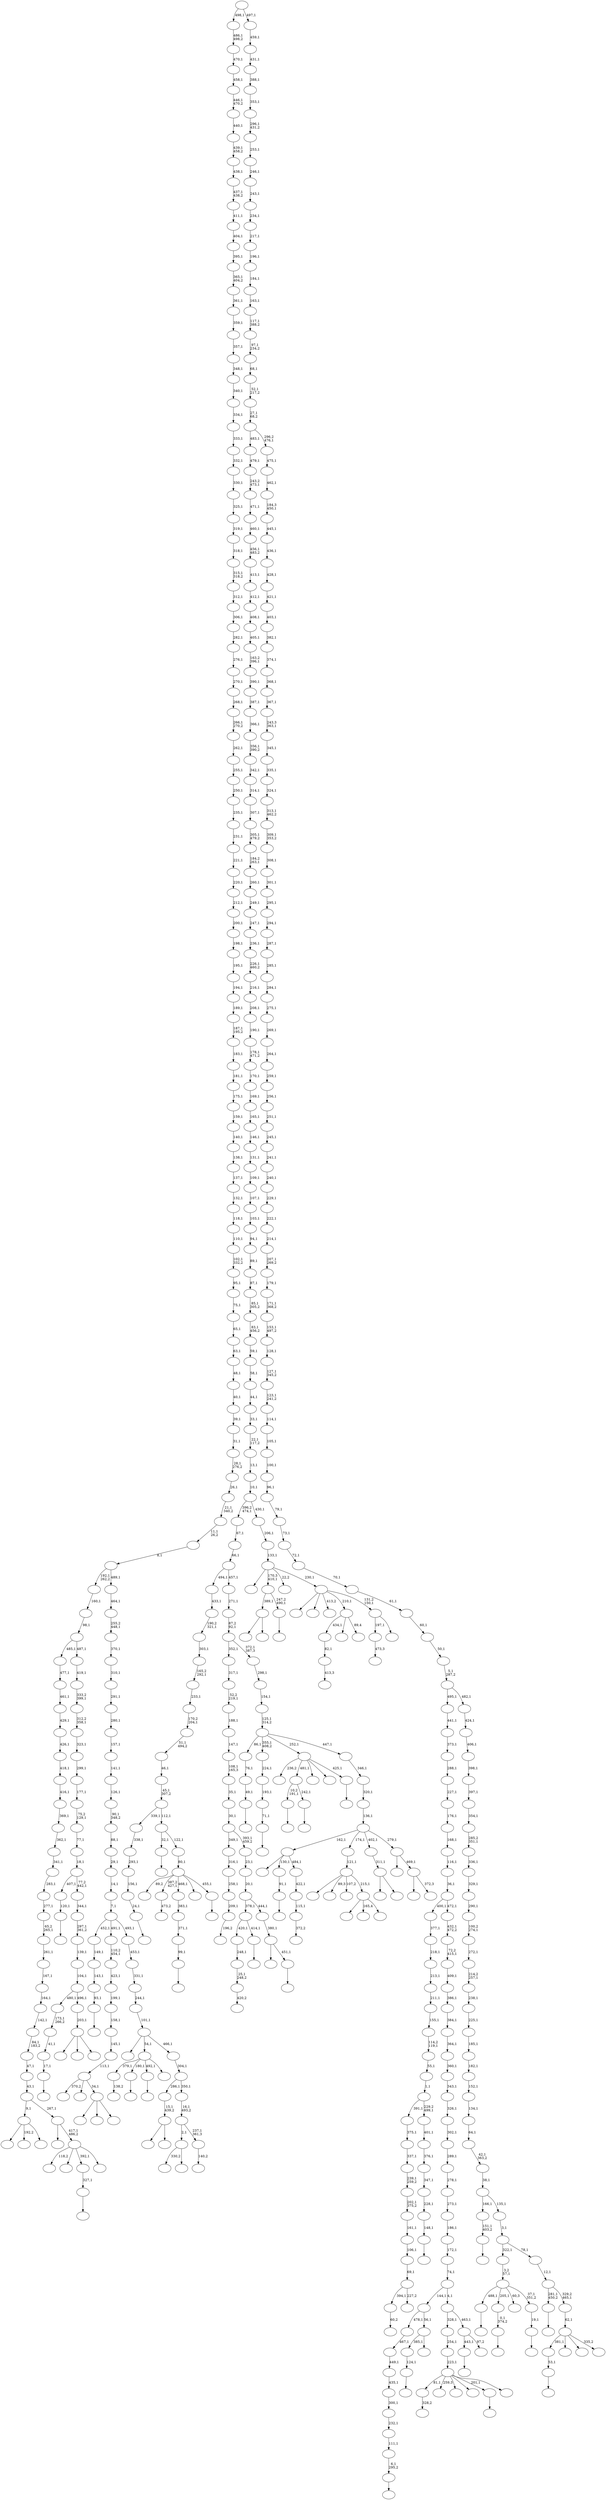 digraph T {
	600 [label=""]
	599 [label=""]
	598 [label=""]
	597 [label=""]
	596 [label=""]
	595 [label=""]
	594 [label=""]
	593 [label=""]
	592 [label=""]
	591 [label=""]
	590 [label=""]
	589 [label=""]
	588 [label=""]
	587 [label=""]
	586 [label=""]
	585 [label=""]
	584 [label=""]
	583 [label=""]
	582 [label=""]
	581 [label=""]
	580 [label=""]
	579 [label=""]
	578 [label=""]
	577 [label=""]
	576 [label=""]
	575 [label=""]
	574 [label=""]
	573 [label=""]
	572 [label=""]
	571 [label=""]
	570 [label=""]
	569 [label=""]
	568 [label=""]
	567 [label=""]
	566 [label=""]
	565 [label=""]
	564 [label=""]
	563 [label=""]
	562 [label=""]
	561 [label=""]
	560 [label=""]
	559 [label=""]
	558 [label=""]
	557 [label=""]
	556 [label=""]
	555 [label=""]
	554 [label=""]
	553 [label=""]
	552 [label=""]
	551 [label=""]
	550 [label=""]
	549 [label=""]
	548 [label=""]
	547 [label=""]
	546 [label=""]
	545 [label=""]
	544 [label=""]
	543 [label=""]
	542 [label=""]
	541 [label=""]
	540 [label=""]
	539 [label=""]
	538 [label=""]
	537 [label=""]
	536 [label=""]
	535 [label=""]
	534 [label=""]
	533 [label=""]
	532 [label=""]
	531 [label=""]
	530 [label=""]
	529 [label=""]
	528 [label=""]
	527 [label=""]
	526 [label=""]
	525 [label=""]
	524 [label=""]
	523 [label=""]
	522 [label=""]
	521 [label=""]
	520 [label=""]
	519 [label=""]
	518 [label=""]
	517 [label=""]
	516 [label=""]
	515 [label=""]
	514 [label=""]
	513 [label=""]
	512 [label=""]
	511 [label=""]
	510 [label=""]
	509 [label=""]
	508 [label=""]
	507 [label=""]
	506 [label=""]
	505 [label=""]
	504 [label=""]
	503 [label=""]
	502 [label=""]
	501 [label=""]
	500 [label=""]
	499 [label=""]
	498 [label=""]
	497 [label=""]
	496 [label=""]
	495 [label=""]
	494 [label=""]
	493 [label=""]
	492 [label=""]
	491 [label=""]
	490 [label=""]
	489 [label=""]
	488 [label=""]
	487 [label=""]
	486 [label=""]
	485 [label=""]
	484 [label=""]
	483 [label=""]
	482 [label=""]
	481 [label=""]
	480 [label=""]
	479 [label=""]
	478 [label=""]
	477 [label=""]
	476 [label=""]
	475 [label=""]
	474 [label=""]
	473 [label=""]
	472 [label=""]
	471 [label=""]
	470 [label=""]
	469 [label=""]
	468 [label=""]
	467 [label=""]
	466 [label=""]
	465 [label=""]
	464 [label=""]
	463 [label=""]
	462 [label=""]
	461 [label=""]
	460 [label=""]
	459 [label=""]
	458 [label=""]
	457 [label=""]
	456 [label=""]
	455 [label=""]
	454 [label=""]
	453 [label=""]
	452 [label=""]
	451 [label=""]
	450 [label=""]
	449 [label=""]
	448 [label=""]
	447 [label=""]
	446 [label=""]
	445 [label=""]
	444 [label=""]
	443 [label=""]
	442 [label=""]
	441 [label=""]
	440 [label=""]
	439 [label=""]
	438 [label=""]
	437 [label=""]
	436 [label=""]
	435 [label=""]
	434 [label=""]
	433 [label=""]
	432 [label=""]
	431 [label=""]
	430 [label=""]
	429 [label=""]
	428 [label=""]
	427 [label=""]
	426 [label=""]
	425 [label=""]
	424 [label=""]
	423 [label=""]
	422 [label=""]
	421 [label=""]
	420 [label=""]
	419 [label=""]
	418 [label=""]
	417 [label=""]
	416 [label=""]
	415 [label=""]
	414 [label=""]
	413 [label=""]
	412 [label=""]
	411 [label=""]
	410 [label=""]
	409 [label=""]
	408 [label=""]
	407 [label=""]
	406 [label=""]
	405 [label=""]
	404 [label=""]
	403 [label=""]
	402 [label=""]
	401 [label=""]
	400 [label=""]
	399 [label=""]
	398 [label=""]
	397 [label=""]
	396 [label=""]
	395 [label=""]
	394 [label=""]
	393 [label=""]
	392 [label=""]
	391 [label=""]
	390 [label=""]
	389 [label=""]
	388 [label=""]
	387 [label=""]
	386 [label=""]
	385 [label=""]
	384 [label=""]
	383 [label=""]
	382 [label=""]
	381 [label=""]
	380 [label=""]
	379 [label=""]
	378 [label=""]
	377 [label=""]
	376 [label=""]
	375 [label=""]
	374 [label=""]
	373 [label=""]
	372 [label=""]
	371 [label=""]
	370 [label=""]
	369 [label=""]
	368 [label=""]
	367 [label=""]
	366 [label=""]
	365 [label=""]
	364 [label=""]
	363 [label=""]
	362 [label=""]
	361 [label=""]
	360 [label=""]
	359 [label=""]
	358 [label=""]
	357 [label=""]
	356 [label=""]
	355 [label=""]
	354 [label=""]
	353 [label=""]
	352 [label=""]
	351 [label=""]
	350 [label=""]
	349 [label=""]
	348 [label=""]
	347 [label=""]
	346 [label=""]
	345 [label=""]
	344 [label=""]
	343 [label=""]
	342 [label=""]
	341 [label=""]
	340 [label=""]
	339 [label=""]
	338 [label=""]
	337 [label=""]
	336 [label=""]
	335 [label=""]
	334 [label=""]
	333 [label=""]
	332 [label=""]
	331 [label=""]
	330 [label=""]
	329 [label=""]
	328 [label=""]
	327 [label=""]
	326 [label=""]
	325 [label=""]
	324 [label=""]
	323 [label=""]
	322 [label=""]
	321 [label=""]
	320 [label=""]
	319 [label=""]
	318 [label=""]
	317 [label=""]
	316 [label=""]
	315 [label=""]
	314 [label=""]
	313 [label=""]
	312 [label=""]
	311 [label=""]
	310 [label=""]
	309 [label=""]
	308 [label=""]
	307 [label=""]
	306 [label=""]
	305 [label=""]
	304 [label=""]
	303 [label=""]
	302 [label=""]
	301 [label=""]
	300 [label=""]
	299 [label=""]
	298 [label=""]
	297 [label=""]
	296 [label=""]
	295 [label=""]
	294 [label=""]
	293 [label=""]
	292 [label=""]
	291 [label=""]
	290 [label=""]
	289 [label=""]
	288 [label=""]
	287 [label=""]
	286 [label=""]
	285 [label=""]
	284 [label=""]
	283 [label=""]
	282 [label=""]
	281 [label=""]
	280 [label=""]
	279 [label=""]
	278 [label=""]
	277 [label=""]
	276 [label=""]
	275 [label=""]
	274 [label=""]
	273 [label=""]
	272 [label=""]
	271 [label=""]
	270 [label=""]
	269 [label=""]
	268 [label=""]
	267 [label=""]
	266 [label=""]
	265 [label=""]
	264 [label=""]
	263 [label=""]
	262 [label=""]
	261 [label=""]
	260 [label=""]
	259 [label=""]
	258 [label=""]
	257 [label=""]
	256 [label=""]
	255 [label=""]
	254 [label=""]
	253 [label=""]
	252 [label=""]
	251 [label=""]
	250 [label=""]
	249 [label=""]
	248 [label=""]
	247 [label=""]
	246 [label=""]
	245 [label=""]
	244 [label=""]
	243 [label=""]
	242 [label=""]
	241 [label=""]
	240 [label=""]
	239 [label=""]
	238 [label=""]
	237 [label=""]
	236 [label=""]
	235 [label=""]
	234 [label=""]
	233 [label=""]
	232 [label=""]
	231 [label=""]
	230 [label=""]
	229 [label=""]
	228 [label=""]
	227 [label=""]
	226 [label=""]
	225 [label=""]
	224 [label=""]
	223 [label=""]
	222 [label=""]
	221 [label=""]
	220 [label=""]
	219 [label=""]
	218 [label=""]
	217 [label=""]
	216 [label=""]
	215 [label=""]
	214 [label=""]
	213 [label=""]
	212 [label=""]
	211 [label=""]
	210 [label=""]
	209 [label=""]
	208 [label=""]
	207 [label=""]
	206 [label=""]
	205 [label=""]
	204 [label=""]
	203 [label=""]
	202 [label=""]
	201 [label=""]
	200 [label=""]
	199 [label=""]
	198 [label=""]
	197 [label=""]
	196 [label=""]
	195 [label=""]
	194 [label=""]
	193 [label=""]
	192 [label=""]
	191 [label=""]
	190 [label=""]
	189 [label=""]
	188 [label=""]
	187 [label=""]
	186 [label=""]
	185 [label=""]
	184 [label=""]
	183 [label=""]
	182 [label=""]
	181 [label=""]
	180 [label=""]
	179 [label=""]
	178 [label=""]
	177 [label=""]
	176 [label=""]
	175 [label=""]
	174 [label=""]
	173 [label=""]
	172 [label=""]
	171 [label=""]
	170 [label=""]
	169 [label=""]
	168 [label=""]
	167 [label=""]
	166 [label=""]
	165 [label=""]
	164 [label=""]
	163 [label=""]
	162 [label=""]
	161 [label=""]
	160 [label=""]
	159 [label=""]
	158 [label=""]
	157 [label=""]
	156 [label=""]
	155 [label=""]
	154 [label=""]
	153 [label=""]
	152 [label=""]
	151 [label=""]
	150 [label=""]
	149 [label=""]
	148 [label=""]
	147 [label=""]
	146 [label=""]
	145 [label=""]
	144 [label=""]
	143 [label=""]
	142 [label=""]
	141 [label=""]
	140 [label=""]
	139 [label=""]
	138 [label=""]
	137 [label=""]
	136 [label=""]
	135 [label=""]
	134 [label=""]
	133 [label=""]
	132 [label=""]
	131 [label=""]
	130 [label=""]
	129 [label=""]
	128 [label=""]
	127 [label=""]
	126 [label=""]
	125 [label=""]
	124 [label=""]
	123 [label=""]
	122 [label=""]
	121 [label=""]
	120 [label=""]
	119 [label=""]
	118 [label=""]
	117 [label=""]
	116 [label=""]
	115 [label=""]
	114 [label=""]
	113 [label=""]
	112 [label=""]
	111 [label=""]
	110 [label=""]
	109 [label=""]
	108 [label=""]
	107 [label=""]
	106 [label=""]
	105 [label=""]
	104 [label=""]
	103 [label=""]
	102 [label=""]
	101 [label=""]
	100 [label=""]
	99 [label=""]
	98 [label=""]
	97 [label=""]
	96 [label=""]
	95 [label=""]
	94 [label=""]
	93 [label=""]
	92 [label=""]
	91 [label=""]
	90 [label=""]
	89 [label=""]
	88 [label=""]
	87 [label=""]
	86 [label=""]
	85 [label=""]
	84 [label=""]
	83 [label=""]
	82 [label=""]
	81 [label=""]
	80 [label=""]
	79 [label=""]
	78 [label=""]
	77 [label=""]
	76 [label=""]
	75 [label=""]
	74 [label=""]
	73 [label=""]
	72 [label=""]
	71 [label=""]
	70 [label=""]
	69 [label=""]
	68 [label=""]
	67 [label=""]
	66 [label=""]
	65 [label=""]
	64 [label=""]
	63 [label=""]
	62 [label=""]
	61 [label=""]
	60 [label=""]
	59 [label=""]
	58 [label=""]
	57 [label=""]
	56 [label=""]
	55 [label=""]
	54 [label=""]
	53 [label=""]
	52 [label=""]
	51 [label=""]
	50 [label=""]
	49 [label=""]
	48 [label=""]
	47 [label=""]
	46 [label=""]
	45 [label=""]
	44 [label=""]
	43 [label=""]
	42 [label=""]
	41 [label=""]
	40 [label=""]
	39 [label=""]
	38 [label=""]
	37 [label=""]
	36 [label=""]
	35 [label=""]
	34 [label=""]
	33 [label=""]
	32 [label=""]
	31 [label=""]
	30 [label=""]
	29 [label=""]
	28 [label=""]
	27 [label=""]
	26 [label=""]
	25 [label=""]
	24 [label=""]
	23 [label=""]
	22 [label=""]
	21 [label=""]
	20 [label=""]
	19 [label=""]
	18 [label=""]
	17 [label=""]
	16 [label=""]
	15 [label=""]
	14 [label=""]
	13 [label=""]
	12 [label=""]
	11 [label=""]
	10 [label=""]
	9 [label=""]
	8 [label=""]
	7 [label=""]
	6 [label=""]
	5 [label=""]
	4 [label=""]
	3 [label=""]
	2 [label=""]
	1 [label=""]
	0 [label=""]
	594 -> 595 [label="328,2"]
	592 -> 593 [label=""]
	586 -> 598 [label=""]
	586 -> 587 [label=""]
	584 -> 585 [label=""]
	583 -> 584 [label="49,1"]
	582 -> 583 [label="76,1"]
	579 -> 580 [label=""]
	575 -> 576 [label=""]
	573 -> 574 [label=""]
	572 -> 573 [label="71,1"]
	571 -> 572 [label="193,1"]
	570 -> 571 [label="224,1"]
	568 -> 569 [label=""]
	567 -> 568 [label="53,1"]
	562 -> 563 [label="138,2"]
	560 -> 561 [label="60,2"]
	558 -> 559 [label=""]
	557 -> 558 [label="120,1"]
	555 -> 556 [label="413,3"]
	554 -> 555 [label="82,1"]
	552 -> 553 [label=""]
	551 -> 552 [label="91,1"]
	549 -> 550 [label=""]
	548 -> 549 [label="0,1\n374,2"]
	546 -> 547 [label=""]
	545 -> 546 [label="6,1\n295,2"]
	544 -> 545 [label="111,1"]
	543 -> 544 [label="232,1"]
	542 -> 543 [label="300,1"]
	541 -> 542 [label="435,1"]
	540 -> 541 [label="449,1"]
	539 -> 540 [label="467,1"]
	537 -> 538 [label=""]
	536 -> 575 [label="10,2\n191,1"]
	536 -> 537 [label="242,1"]
	534 -> 535 [label=""]
	531 -> 532 [label=""]
	525 -> 526 [label=""]
	524 -> 525 [label="124,1"]
	522 -> 523 [label="473,2"]
	519 -> 520 [label=""]
	516 -> 517 [label="420,2"]
	515 -> 516 [label="25,1\n248,2"]
	514 -> 515 [label="248,1"]
	510 -> 511 [label=""]
	509 -> 510 [label="99,1"]
	508 -> 509 [label="371,1"]
	507 -> 508 [label="383,1"]
	505 -> 506 [label="196,2"]
	504 -> 505 [label="209,1"]
	503 -> 504 [label="258,1"]
	502 -> 503 [label="316,1"]
	500 -> 501 [label=""]
	499 -> 514 [label="420,1"]
	499 -> 500 [label="414,1"]
	496 -> 497 [label=""]
	495 -> 513 [label=""]
	495 -> 496 [label="451,1"]
	494 -> 495 [label="380,1"]
	493 -> 499 [label="378,1"]
	493 -> 494 [label="444,1"]
	492 -> 493 [label="20,1"]
	491 -> 492 [label="23,1"]
	490 -> 502 [label="349,1"]
	490 -> 491 [label="393,1\n459,2"]
	489 -> 490 [label="30,1"]
	488 -> 489 [label="35,1"]
	487 -> 488 [label="108,1\n165,3"]
	486 -> 487 [label="147,1"]
	485 -> 486 [label="188,1"]
	484 -> 485 [label="52,2\n219,1"]
	483 -> 484 [label="317,1"]
	476 -> 477 [label="372,2"]
	475 -> 476 [label="115,1"]
	474 -> 475 [label="422,1"]
	473 -> 600 [label=""]
	473 -> 551 [label="130,1"]
	473 -> 474 [label="484,1"]
	471 -> 472 [label="473,3"]
	467 -> 468 [label=""]
	465 -> 466 [label=""]
	464 -> 465 [label="17,1"]
	463 -> 464 [label="41,1"]
	462 -> 463 [label="173,1\n266,2"]
	458 -> 459 [label=""]
	457 -> 458 [label="24,1"]
	456 -> 457 [label="156,1"]
	455 -> 456 [label="293,1"]
	454 -> 455 [label="338,1"]
	450 -> 451 [label=""]
	449 -> 450 [label="327,1"]
	447 -> 448 [label=""]
	445 -> 533 [label=""]
	445 -> 446 [label=""]
	444 -> 445 [label="15,1\n439,2"]
	441 -> 560 [label="394,1"]
	441 -> 442 [label="227,2"]
	440 -> 441 [label="69,1"]
	439 -> 440 [label="106,1"]
	438 -> 439 [label="161,1"]
	437 -> 438 [label="202,1\n375,2"]
	436 -> 437 [label="239,1\n259,2"]
	435 -> 436 [label="337,1"]
	434 -> 435 [label="375,1"]
	432 -> 433 [label=""]
	431 -> 432 [label="93,1"]
	430 -> 431 [label="143,1"]
	429 -> 430 [label="149,1"]
	427 -> 512 [label=""]
	427 -> 461 [label="192,2"]
	427 -> 428 [label=""]
	424 -> 425 [label=""]
	423 -> 596 [label="236,2"]
	423 -> 536 [label="481,1"]
	423 -> 469 [label=""]
	423 -> 460 [label=""]
	423 -> 424 [label="425,1"]
	421 -> 594 [label="81,1"]
	421 -> 590 [label="259,3"]
	421 -> 482 [label=""]
	421 -> 478 [label=""]
	421 -> 467 [label="201,1"]
	421 -> 422 [label=""]
	420 -> 421 [label="223,1"]
	419 -> 420 [label="254,1"]
	417 -> 562 [label="379,1"]
	417 -> 519 [label="180,1"]
	417 -> 447 [label="492,1"]
	417 -> 418 [label=""]
	415 -> 554 [label="434,1"]
	415 -> 453 [label=""]
	415 -> 416 [label="89,4"]
	413 -> 524 [label="385,1"]
	413 -> 414 [label=""]
	412 -> 539 [label="478,1"]
	412 -> 413 [label="56,1"]
	409 -> 410 [label=""]
	408 -> 597 [label="89,2"]
	408 -> 522 [label="387,2\n427,1"]
	408 -> 507 [label="468,1"]
	408 -> 452 [label=""]
	408 -> 409 [label="455,1"]
	407 -> 408 [label="80,1"]
	406 -> 579 [label="32,1"]
	406 -> 407 [label="122,1"]
	405 -> 454 [label="339,1"]
	405 -> 406 [label="112,1"]
	404 -> 405 [label="45,1\n307,2"]
	403 -> 404 [label="46,1"]
	402 -> 403 [label="51,1\n494,2"]
	401 -> 402 [label="170,2\n204,1"]
	400 -> 401 [label="233,1"]
	399 -> 400 [label="165,2\n292,1"]
	398 -> 399 [label="303,1"]
	397 -> 398 [label="190,2\n321,1"]
	396 -> 397 [label="433,1"]
	392 -> 588 [label=""]
	392 -> 395 [label="165,4"]
	392 -> 393 [label=""]
	391 -> 521 [label=""]
	391 -> 518 [label="89,3"]
	391 -> 443 [label="107,2"]
	391 -> 392 [label="215,1"]
	390 -> 391 [label="121,1"]
	388 -> 389 [label=""]
	387 -> 388 [label="148,1"]
	386 -> 387 [label="228,1"]
	385 -> 386 [label="347,1"]
	384 -> 385 [label="376,1"]
	383 -> 384 [label="401,1"]
	382 -> 434 [label="391,1"]
	382 -> 383 [label="229,2\n499,1"]
	381 -> 382 [label="1,1"]
	380 -> 381 [label="55,1"]
	379 -> 380 [label="114,2\n119,1"]
	378 -> 379 [label="155,1"]
	377 -> 378 [label="211,1"]
	376 -> 377 [label="213,1"]
	375 -> 376 [label="218,1"]
	374 -> 375 [label="377,1"]
	372 -> 373 [label=""]
	371 -> 586 [label="389,1"]
	371 -> 372 [label="247,2\n490,1"]
	369 -> 564 [label="118,2"]
	369 -> 528 [label=""]
	369 -> 449 [label="392,1"]
	369 -> 370 [label=""]
	368 -> 599 [label=""]
	368 -> 369 [label="417,1\n486,2"]
	367 -> 427 [label="9,1"]
	367 -> 368 [label="267,1"]
	366 -> 367 [label="43,1"]
	365 -> 366 [label="47,1"]
	364 -> 365 [label="84,1\n183,2"]
	363 -> 364 [label="142,1"]
	362 -> 363 [label="164,1"]
	361 -> 362 [label="167,1"]
	360 -> 361 [label="261,1"]
	359 -> 360 [label="65,2\n265,1"]
	358 -> 359 [label="277,1"]
	357 -> 358 [label="283,1"]
	356 -> 357 [label="341,1"]
	355 -> 356 [label="362,1"]
	354 -> 355 [label="369,1"]
	353 -> 354 [label="416,1"]
	352 -> 353 [label="418,1"]
	351 -> 352 [label="426,1"]
	350 -> 351 [label="429,1"]
	349 -> 350 [label="461,1"]
	348 -> 349 [label="477,1"]
	346 -> 347 [label=""]
	345 -> 346 [label="151,1\n403,2"]
	343 -> 344 [label=""]
	342 -> 343 [label="19,1"]
	341 -> 592 [label="488,1"]
	341 -> 548 [label="205,1"]
	341 -> 530 [label="60,3"]
	341 -> 342 [label="37,1\n351,2"]
	340 -> 341 [label="3,2\n57,1"]
	338 -> 479 [label="330,2"]
	338 -> 339 [label=""]
	336 -> 529 [label=""]
	336 -> 480 [label=""]
	336 -> 337 [label=""]
	335 -> 581 [label="370,2"]
	335 -> 498 [label=""]
	335 -> 336 [label="34,1"]
	334 -> 335 [label="113,1"]
	333 -> 334 [label="145,1"]
	332 -> 333 [label="158,1"]
	331 -> 332 [label="199,1"]
	330 -> 331 [label="423,1"]
	329 -> 330 [label="110,2\n454,1"]
	327 -> 589 [label=""]
	327 -> 328 [label=""]
	326 -> 327 [label="311,1"]
	324 -> 578 [label=""]
	324 -> 325 [label="372,3"]
	323 -> 565 [label=""]
	323 -> 324 [label="469,1"]
	322 -> 473 [label="162,1"]
	322 -> 390 [label="174,1"]
	322 -> 326 [label="402,1"]
	322 -> 323 [label="279,1"]
	321 -> 322 [label="136,1"]
	320 -> 321 [label="320,1"]
	319 -> 320 [label="346,1"]
	318 -> 582 [label="86,1"]
	318 -> 570 [label="355,1\n408,2"]
	318 -> 423 [label="252,1"]
	318 -> 319 [label="447,1"]
	317 -> 318 [label="125,1\n314,2"]
	316 -> 317 [label="154,1"]
	315 -> 316 [label="298,1"]
	314 -> 483 [label="352,1"]
	314 -> 315 [label="372,1\n387,3"]
	313 -> 314 [label="87,2\n92,1"]
	312 -> 313 [label="271,1"]
	311 -> 396 [label="494,1"]
	311 -> 312 [label="457,1"]
	310 -> 311 [label="66,1"]
	309 -> 310 [label="67,1"]
	307 -> 531 [label="443,1"]
	307 -> 308 [label="97,2"]
	306 -> 419 [label="328,1"]
	306 -> 307 [label="463,1"]
	305 -> 412 [label="144,1"]
	305 -> 306 [label="4,1"]
	304 -> 305 [label="74,1"]
	303 -> 304 [label="172,1"]
	302 -> 303 [label="186,1"]
	301 -> 302 [label="273,1"]
	300 -> 301 [label="278,1"]
	299 -> 300 [label="289,1"]
	298 -> 299 [label="302,1"]
	297 -> 298 [label="326,1"]
	296 -> 297 [label="343,1"]
	295 -> 296 [label="360,1"]
	294 -> 295 [label="364,1"]
	293 -> 294 [label="384,1"]
	292 -> 293 [label="386,1"]
	291 -> 292 [label="409,1"]
	290 -> 291 [label="72,2\n415,1"]
	289 -> 290 [label="432,1\n472,2"]
	288 -> 374 [label="400,1"]
	288 -> 289 [label="472,1"]
	287 -> 288 [label="36,1"]
	286 -> 287 [label="116,1"]
	285 -> 286 [label="168,1"]
	284 -> 285 [label="176,1"]
	283 -> 284 [label="227,1"]
	282 -> 283 [label="288,1"]
	281 -> 282 [label="373,1"]
	280 -> 281 [label="441,1"]
	277 -> 411 [label=""]
	277 -> 394 [label=""]
	277 -> 278 [label=""]
	276 -> 277 [label="203,1"]
	275 -> 462 [label="480,1"]
	275 -> 276 [label="496,1"]
	274 -> 275 [label="104,1"]
	273 -> 274 [label="139,1"]
	272 -> 273 [label="297,1\n361,2"]
	271 -> 272 [label="344,1"]
	270 -> 557 [label="407,1"]
	270 -> 271 [label="77,2\n442,1"]
	269 -> 270 [label="18,1"]
	268 -> 269 [label="77,1"]
	267 -> 268 [label="75,2\n129,1"]
	266 -> 267 [label="177,1"]
	265 -> 266 [label="299,1"]
	264 -> 265 [label="323,1"]
	263 -> 264 [label="312,2\n358,1"]
	262 -> 263 [label="333,2\n399,1"]
	261 -> 262 [label="419,1"]
	260 -> 348 [label="485,1"]
	260 -> 261 [label="487,1"]
	259 -> 260 [label="98,1"]
	258 -> 259 [label="160,1"]
	256 -> 257 [label="140,2"]
	255 -> 338 [label="2,1"]
	255 -> 256 [label="237,1\n361,3"]
	254 -> 255 [label="16,1\n493,2"]
	253 -> 444 [label="286,1"]
	253 -> 254 [label="350,1"]
	252 -> 253 [label="304,1"]
	251 -> 470 [label=""]
	251 -> 417 [label="54,1"]
	251 -> 252 [label="466,1"]
	250 -> 251 [label="101,1"]
	249 -> 250 [label="244,1"]
	248 -> 249 [label="331,1"]
	247 -> 248 [label="453,1"]
	246 -> 429 [label="452,1"]
	246 -> 329 [label="491,1"]
	246 -> 247 [label="493,1"]
	245 -> 246 [label="7,1"]
	244 -> 245 [label="14,1"]
	243 -> 244 [label="29,1"]
	242 -> 243 [label="88,1"]
	241 -> 242 [label="90,1\n348,2"]
	240 -> 241 [label="126,1"]
	239 -> 240 [label="141,1"]
	238 -> 239 [label="157,1"]
	237 -> 238 [label="280,1"]
	236 -> 237 [label="291,1"]
	235 -> 236 [label="310,1"]
	234 -> 235 [label="370,1"]
	233 -> 234 [label="255,2\n448,1"]
	232 -> 233 [label="464,1"]
	231 -> 258 [label="192,1\n262,2"]
	231 -> 232 [label="489,1"]
	230 -> 231 [label="8,1"]
	229 -> 230 [label="11,1\n26,2"]
	228 -> 229 [label="21,1\n340,2"]
	227 -> 228 [label="26,1"]
	226 -> 227 [label="28,1\n276,2"]
	225 -> 226 [label="31,1"]
	224 -> 225 [label="39,1"]
	223 -> 224 [label="40,1"]
	222 -> 223 [label="48,1"]
	221 -> 222 [label="63,1"]
	220 -> 221 [label="65,1"]
	219 -> 220 [label="75,1"]
	218 -> 219 [label="95,1"]
	217 -> 218 [label="102,1\n332,2"]
	216 -> 217 [label="110,1"]
	215 -> 216 [label="118,1"]
	214 -> 215 [label="132,1"]
	213 -> 214 [label="137,1"]
	212 -> 213 [label="138,1"]
	211 -> 212 [label="140,1"]
	210 -> 211 [label="159,1"]
	209 -> 210 [label="175,1"]
	208 -> 209 [label="181,1"]
	207 -> 208 [label="183,1"]
	206 -> 207 [label="187,1\n195,2"]
	205 -> 206 [label="189,1"]
	204 -> 205 [label="194,1"]
	203 -> 204 [label="195,1"]
	202 -> 203 [label="198,1"]
	201 -> 202 [label="200,1"]
	200 -> 201 [label="212,1"]
	199 -> 200 [label="220,1"]
	198 -> 199 [label="221,1"]
	197 -> 198 [label="231,1"]
	196 -> 197 [label="235,1"]
	195 -> 196 [label="250,1"]
	194 -> 195 [label="255,1"]
	193 -> 194 [label="262,1"]
	192 -> 193 [label="266,1\n270,2"]
	191 -> 192 [label="268,1"]
	190 -> 191 [label="270,1"]
	189 -> 190 [label="276,1"]
	188 -> 189 [label="282,1"]
	187 -> 188 [label="306,1"]
	186 -> 187 [label="312,1"]
	185 -> 186 [label="315,1\n318,2"]
	184 -> 185 [label="318,1"]
	183 -> 184 [label="319,1"]
	182 -> 183 [label="325,1"]
	181 -> 182 [label="330,1"]
	180 -> 181 [label="332,1"]
	179 -> 180 [label="333,1"]
	178 -> 179 [label="334,1"]
	177 -> 178 [label="340,1"]
	176 -> 177 [label="348,1"]
	175 -> 176 [label="357,1"]
	174 -> 175 [label="359,1"]
	173 -> 174 [label="361,1"]
	172 -> 173 [label="365,1\n404,2"]
	171 -> 172 [label="395,1"]
	170 -> 171 [label="404,1"]
	169 -> 170 [label="411,1"]
	168 -> 169 [label="437,1\n438,2"]
	167 -> 168 [label="438,1"]
	166 -> 167 [label="439,1\n458,2"]
	165 -> 166 [label="440,1"]
	164 -> 165 [label="446,1\n470,2"]
	163 -> 164 [label="458,1"]
	162 -> 163 [label="470,1"]
	161 -> 162 [label="486,1\n498,2"]
	159 -> 471 [label="197,1"]
	159 -> 160 [label=""]
	158 -> 591 [label=""]
	158 -> 577 [label=""]
	158 -> 566 [label="413,2"]
	158 -> 415 [label="210,1"]
	158 -> 159 [label="131,2\n150,1"]
	157 -> 481 [label=""]
	157 -> 371 [label="170,3\n410,1"]
	157 -> 279 [label="22,2"]
	157 -> 158 [label="230,1"]
	156 -> 157 [label="133,1"]
	155 -> 156 [label="206,1"]
	154 -> 309 [label="396,2\n474,1"]
	154 -> 155 [label="430,1"]
	153 -> 154 [label="10,1"]
	152 -> 153 [label="13,1"]
	151 -> 152 [label="22,1\n117,2"]
	150 -> 151 [label="33,1"]
	149 -> 150 [label="44,1"]
	148 -> 149 [label="58,1"]
	147 -> 148 [label="59,1"]
	146 -> 147 [label="83,1\n456,2"]
	145 -> 146 [label="85,1\n305,2"]
	144 -> 145 [label="87,1"]
	143 -> 144 [label="89,1"]
	142 -> 143 [label="94,1"]
	141 -> 142 [label="103,1"]
	140 -> 141 [label="107,1"]
	139 -> 140 [label="109,1"]
	138 -> 139 [label="131,1"]
	137 -> 138 [label="146,1"]
	136 -> 137 [label="165,1"]
	135 -> 136 [label="169,1"]
	134 -> 135 [label="170,1"]
	133 -> 134 [label="178,1\n471,2"]
	132 -> 133 [label="190,1"]
	131 -> 132 [label="208,1"]
	130 -> 131 [label="216,1"]
	129 -> 130 [label="226,1\n460,2"]
	128 -> 129 [label="236,1"]
	127 -> 128 [label="247,1"]
	126 -> 127 [label="249,1"]
	125 -> 126 [label="260,1"]
	124 -> 125 [label="184,2\n263,1"]
	123 -> 124 [label="305,1\n479,2"]
	122 -> 123 [label="307,1"]
	121 -> 122 [label="314,1"]
	120 -> 121 [label="342,1"]
	119 -> 120 [label="356,1\n390,2"]
	118 -> 119 [label="366,1"]
	117 -> 118 [label="387,1"]
	116 -> 117 [label="390,1"]
	115 -> 116 [label="163,2\n396,1"]
	114 -> 115 [label="405,1"]
	113 -> 114 [label="408,1"]
	112 -> 113 [label="412,1"]
	111 -> 112 [label="413,1"]
	110 -> 111 [label="456,1\n483,2"]
	109 -> 110 [label="460,1"]
	108 -> 109 [label="471,1"]
	107 -> 108 [label="243,2\n473,1"]
	106 -> 107 [label="479,1"]
	104 -> 567 [label="381,1"]
	104 -> 527 [label=""]
	104 -> 426 [label=""]
	104 -> 105 [label="335,2"]
	103 -> 104 [label="62,1"]
	102 -> 534 [label="281,1\n450,2"]
	102 -> 103 [label="329,2\n465,1"]
	101 -> 102 [label="12,1"]
	100 -> 340 [label="322,1"]
	100 -> 101 [label="78,1"]
	99 -> 100 [label="3,1"]
	98 -> 345 [label="166,1"]
	98 -> 99 [label="135,1"]
	97 -> 98 [label="38,1"]
	96 -> 97 [label="42,1\n363,2"]
	95 -> 96 [label="64,1"]
	94 -> 95 [label="134,1"]
	93 -> 94 [label="152,1"]
	92 -> 93 [label="182,1"]
	91 -> 92 [label="185,1"]
	90 -> 91 [label="225,1"]
	89 -> 90 [label="238,1"]
	88 -> 89 [label="214,2\n257,1"]
	87 -> 88 [label="272,1"]
	86 -> 87 [label="100,2\n274,1"]
	85 -> 86 [label="290,1"]
	84 -> 85 [label="329,1"]
	83 -> 84 [label="336,1"]
	82 -> 83 [label="285,2\n351,1"]
	81 -> 82 [label="354,1"]
	80 -> 81 [label="397,1"]
	79 -> 80 [label="398,1"]
	78 -> 79 [label="406,1"]
	77 -> 78 [label="424,1"]
	76 -> 280 [label="495,1"]
	76 -> 77 [label="482,1"]
	75 -> 76 [label="5,1\n287,2"]
	74 -> 75 [label="50,1"]
	73 -> 74 [label="60,1"]
	72 -> 73 [label="61,1"]
	71 -> 72 [label="70,1"]
	70 -> 71 [label="72,1"]
	69 -> 70 [label="73,1"]
	68 -> 69 [label="79,1"]
	67 -> 68 [label="96,1"]
	66 -> 67 [label="100,1"]
	65 -> 66 [label="105,1"]
	64 -> 65 [label="114,1"]
	63 -> 64 [label="123,1\n241,2"]
	62 -> 63 [label="127,1\n345,2"]
	61 -> 62 [label="128,1"]
	60 -> 61 [label="153,1\n497,2"]
	59 -> 60 [label="171,1\n368,2"]
	58 -> 59 [label="179,1"]
	57 -> 58 [label="207,1\n269,2"]
	56 -> 57 [label="214,1"]
	55 -> 56 [label="222,1"]
	54 -> 55 [label="229,1"]
	53 -> 54 [label="240,1"]
	52 -> 53 [label="241,1"]
	51 -> 52 [label="245,1"]
	50 -> 51 [label="251,1"]
	49 -> 50 [label="256,1"]
	48 -> 49 [label="259,1"]
	47 -> 48 [label="264,1"]
	46 -> 47 [label="269,1"]
	45 -> 46 [label="275,1"]
	44 -> 45 [label="284,1"]
	43 -> 44 [label="285,1"]
	42 -> 43 [label="287,1"]
	41 -> 42 [label="294,1"]
	40 -> 41 [label="295,1"]
	39 -> 40 [label="301,1"]
	38 -> 39 [label="308,1"]
	37 -> 38 [label="309,1\n353,2"]
	36 -> 37 [label="313,1\n462,2"]
	35 -> 36 [label="324,1"]
	34 -> 35 [label="335,1"]
	33 -> 34 [label="345,1"]
	32 -> 33 [label="243,3\n363,1"]
	31 -> 32 [label="367,1"]
	30 -> 31 [label="368,1"]
	29 -> 30 [label="374,1"]
	28 -> 29 [label="382,1"]
	27 -> 28 [label="403,1"]
	26 -> 27 [label="421,1"]
	25 -> 26 [label="428,1"]
	24 -> 25 [label="436,1"]
	23 -> 24 [label="445,1"]
	22 -> 23 [label="184,3\n450,1"]
	21 -> 22 [label="462,1"]
	20 -> 21 [label="475,1"]
	19 -> 106 [label="483,1"]
	19 -> 20 [label="296,2\n476,1"]
	18 -> 19 [label="27,1\n68,2"]
	17 -> 18 [label="52,1\n217,2"]
	16 -> 17 [label="68,1"]
	15 -> 16 [label="97,1\n234,2"]
	14 -> 15 [label="117,1\n388,2"]
	13 -> 14 [label="163,1"]
	12 -> 13 [label="184,1"]
	11 -> 12 [label="196,1"]
	10 -> 11 [label="217,1"]
	9 -> 10 [label="234,1"]
	8 -> 9 [label="243,1"]
	7 -> 8 [label="246,1"]
	6 -> 7 [label="253,1"]
	5 -> 6 [label="296,1\n431,2"]
	4 -> 5 [label="353,1"]
	3 -> 4 [label="388,1"]
	2 -> 3 [label="431,1"]
	1 -> 2 [label="459,1"]
	0 -> 161 [label="498,1"]
	0 -> 1 [label="497,1"]
}
